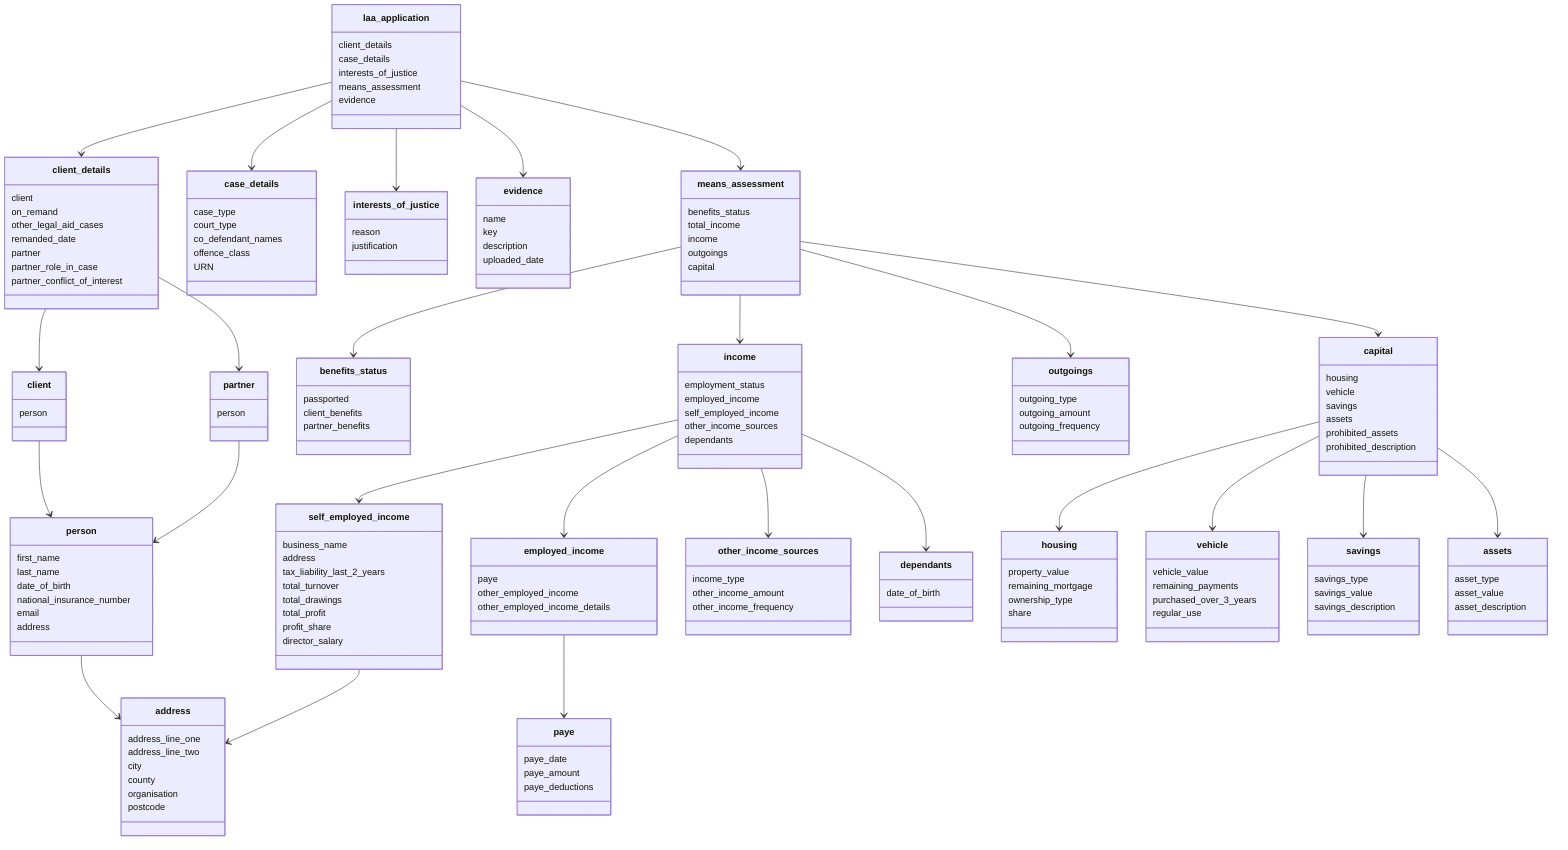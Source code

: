 classDiagram
  class laa_application {
    client_details
    case_details
    interests_of_justice
    means_assessment
    evidence
  }

  laa_application --> client_details
  class client_details {
    client
    on_remand
    other_legal_aid_cases
    remanded_date
    partner
    partner_role_in_case
    partner_conflict_of_interest
  }

  client_details --> client
  class client {
    person
  }

  client_details --> partner
  class partner {
    person
  }

  client --> person
  partner --> person
  class person {
    first_name
    last_name
    date_of_birth
    national_insurance_number
    email
    address
  }

  person --> address

  laa_application --> case_details
  class case_details {
    case_type
    court_type
    co_defendant_names
    offence_class
    URN
  }

  laa_application --> interests_of_justice
  class interests_of_justice {
    reason
    justification
  }

  laa_application --> evidence
  class evidence {
    name
    key
    description
    uploaded_date
  }

  laa_application --> means_assessment
  class means_assessment {
    benefits_status
    total_income
    income
    outgoings
    capital
  }

  means_assessment --> benefits_status
  class benefits_status {
    passported
    client_benefits
    partner_benefits
  }

  means_assessment --> income
  class income {
    employment_status
    employed_income
    self_employed_income
    other_income_sources
    dependants
  }

  income --> employed_income
  class employed_income {
    paye
    other_employed_income
    other_employed_income_details
  }

  employed_income --> paye
  class paye {
    paye_date
    paye_amount
    paye_deductions
  }

  income --> self_employed_income
  class self_employed_income {
    business_name
    address
    tax_liability_last_2_years
    total_turnover
    total_drawings
    total_profit
    profit_share
    director_salary
  }

  self_employed_income --> address
  class address {
    address_line_one
    address_line_two
    city
    county
    organisation
    postcode
  }

  income --> other_income_sources
  class other_income_sources {
    income_type
    other_income_amount
    other_income_frequency
  }

  income --> dependants
  class dependants {
    date_of_birth
  }

  means_assessment --> outgoings
  class outgoings {
    outgoing_type
    outgoing_amount
    outgoing_frequency
  }

  means_assessment --> capital
  class capital {
    housing
    vehicle
    savings
    assets
    prohibited_assets
    prohibited_description
  }

  capital --> housing
  class housing {
    property_value
    remaining_mortgage
    ownership_type
    share
  }

  capital --> vehicle
  class vehicle {
    vehicle_value
    remaining_payments
    purchased_over_3_years
    regular_use
  }

  capital --> savings
  class savings {
    savings_type
    savings_value
    savings_description
  }

  capital --> assets
  class assets {
    asset_type
    asset_value
    asset_description
  }